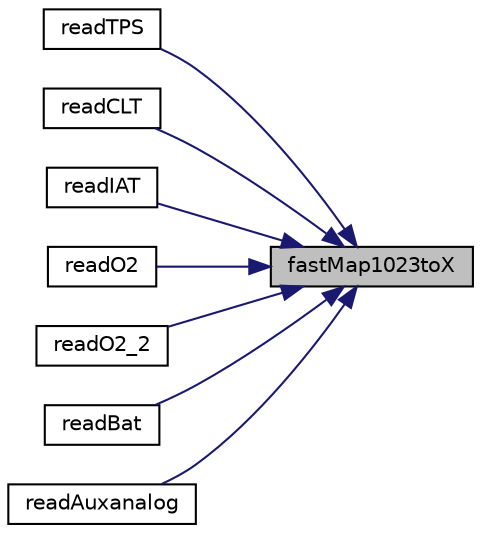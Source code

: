 digraph "fastMap1023toX"
{
 // LATEX_PDF_SIZE
  edge [fontname="Helvetica",fontsize="10",labelfontname="Helvetica",labelfontsize="10"];
  node [fontname="Helvetica",fontsize="10",shape=record];
  rankdir="RL";
  Node3 [label="fastMap1023toX",height=0.2,width=0.4,color="black", fillcolor="grey75", style="filled", fontcolor="black",tooltip=" "];
  Node3 -> Node4 [dir="back",color="midnightblue",fontsize="10",style="solid",fontname="Helvetica"];
  Node4 [label="readTPS",height=0.2,width=0.4,color="black", fillcolor="white", style="filled",URL="$sensors_8ino.html#ad942ccf9ccea3be1e541646dc4945a99",tooltip=" "];
  Node3 -> Node5 [dir="back",color="midnightblue",fontsize="10",style="solid",fontname="Helvetica"];
  Node5 [label="readCLT",height=0.2,width=0.4,color="black", fillcolor="white", style="filled",URL="$sensors_8ino.html#ac11c2fd02e9e88fd2fdbecc5e2e83b8f",tooltip=" "];
  Node3 -> Node6 [dir="back",color="midnightblue",fontsize="10",style="solid",fontname="Helvetica"];
  Node6 [label="readIAT",height=0.2,width=0.4,color="black", fillcolor="white", style="filled",URL="$sensors_8ino.html#a36c7f6f5425dabac20568f42029139f8",tooltip=" "];
  Node3 -> Node7 [dir="back",color="midnightblue",fontsize="10",style="solid",fontname="Helvetica"];
  Node7 [label="readO2",height=0.2,width=0.4,color="black", fillcolor="white", style="filled",URL="$sensors_8ino.html#abaa2344c6602c1f289015e19145aaf60",tooltip=" "];
  Node3 -> Node8 [dir="back",color="midnightblue",fontsize="10",style="solid",fontname="Helvetica"];
  Node8 [label="readO2_2",height=0.2,width=0.4,color="black", fillcolor="white", style="filled",URL="$sensors_8ino.html#a5bbdb739b2e66680b0459b47eef4d09b",tooltip=" "];
  Node3 -> Node9 [dir="back",color="midnightblue",fontsize="10",style="solid",fontname="Helvetica"];
  Node9 [label="readBat",height=0.2,width=0.4,color="black", fillcolor="white", style="filled",URL="$sensors_8ino.html#a9d238af3280503ab8185551275ab1e22",tooltip=" "];
  Node3 -> Node10 [dir="back",color="midnightblue",fontsize="10",style="solid",fontname="Helvetica"];
  Node10 [label="readAuxanalog",height=0.2,width=0.4,color="black", fillcolor="white", style="filled",URL="$sensors_8ino.html#af6d90525c9e6c5514dd98142ac8ef943",tooltip=" "];
}
